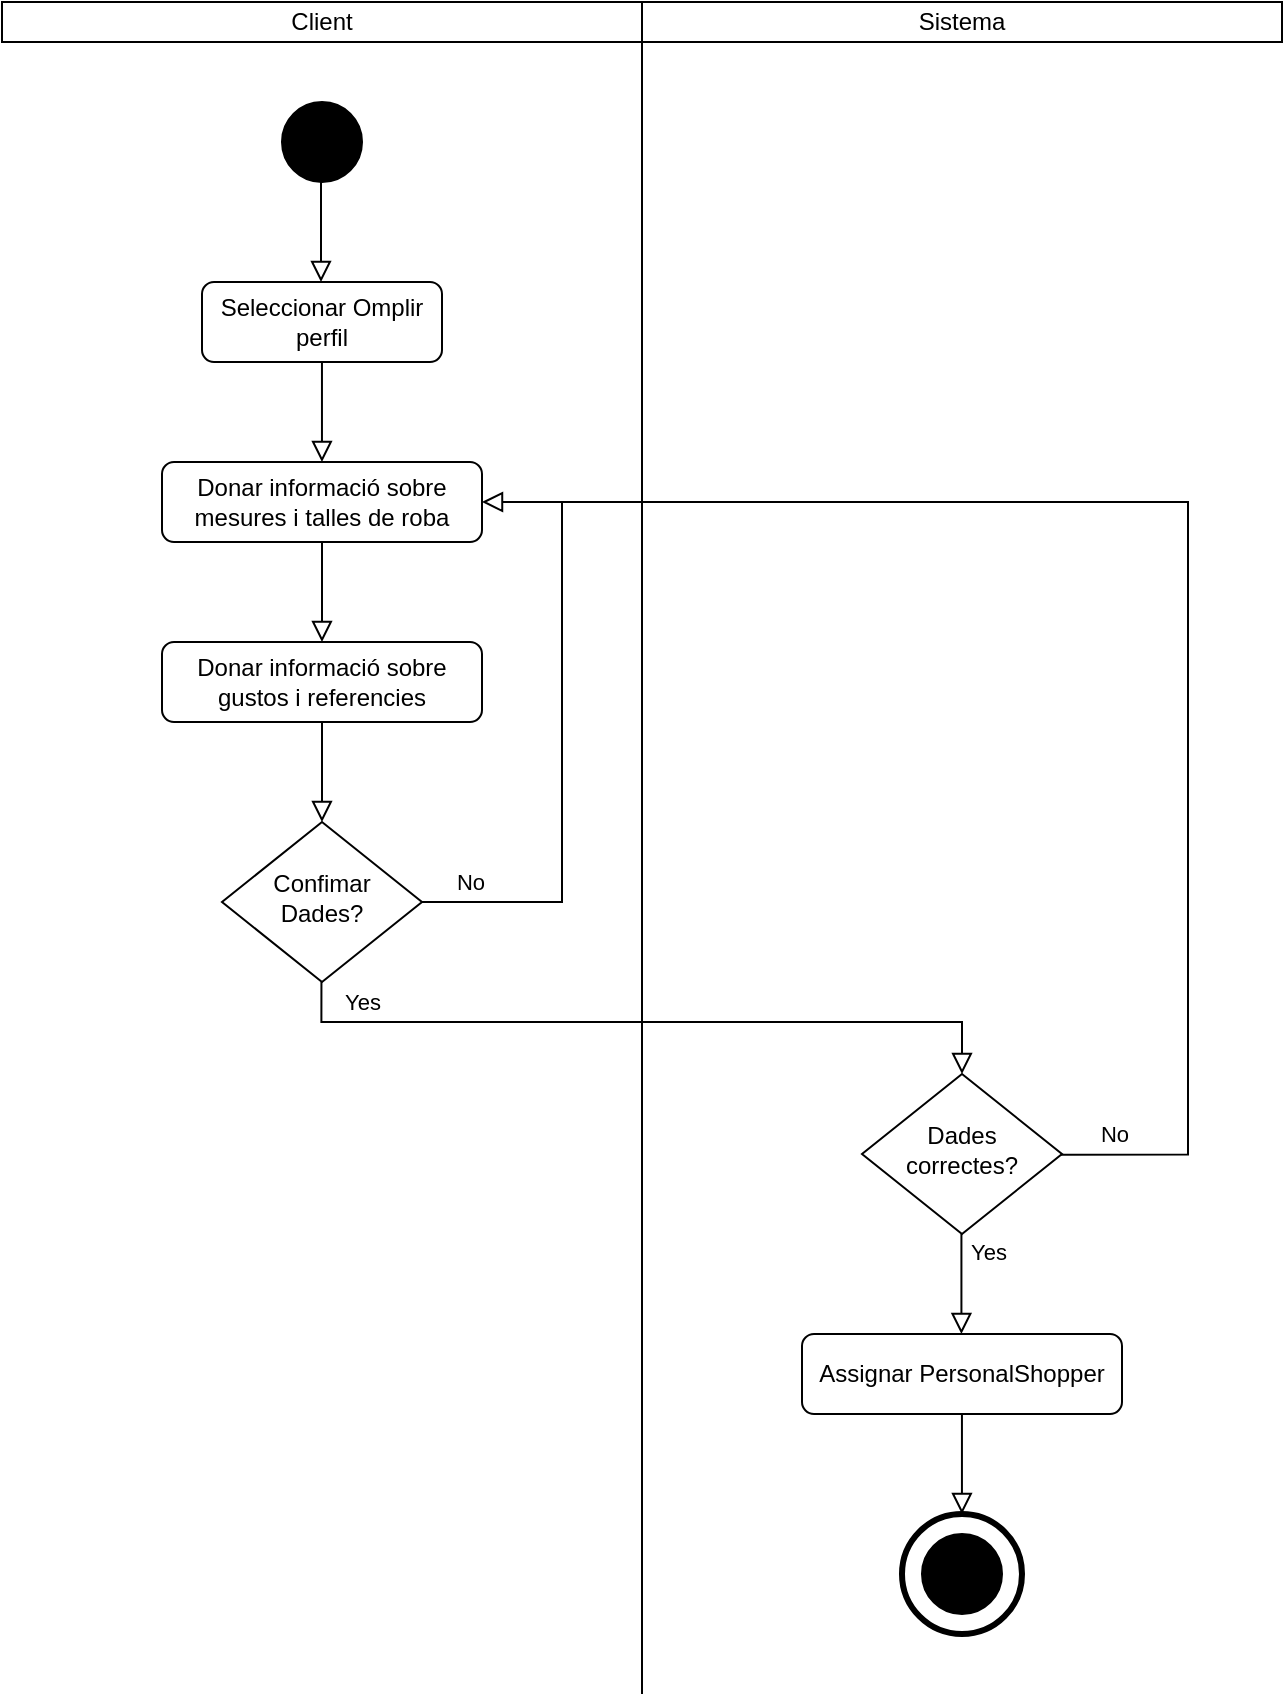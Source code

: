 <mxfile version="22.1.3" type="google">
  <diagram id="C5RBs43oDa-KdzZeNtuy" name="Page-1">
    <mxGraphModel grid="1" page="1" gridSize="10" guides="1" tooltips="1" connect="1" arrows="1" fold="1" pageScale="1" pageWidth="827" pageHeight="1169" math="0" shadow="0">
      <root>
        <mxCell id="WIyWlLk6GJQsqaUBKTNV-0" />
        <mxCell id="WIyWlLk6GJQsqaUBKTNV-1" parent="WIyWlLk6GJQsqaUBKTNV-0" />
        <mxCell id="hzm5nS-1-b3PMZsYFxRv-0" value="Seleccionar Omplir perfil" style="rounded=1;whiteSpace=wrap;html=1;fontSize=12;glass=0;strokeWidth=1;shadow=0;" vertex="1" parent="WIyWlLk6GJQsqaUBKTNV-1">
          <mxGeometry x="194" y="302" width="120" height="40" as="geometry" />
        </mxCell>
        <mxCell id="hzm5nS-1-b3PMZsYFxRv-1" value="" style="ellipse;whiteSpace=wrap;html=1;aspect=fixed;fillColor=#000000;" vertex="1" parent="WIyWlLk6GJQsqaUBKTNV-1">
          <mxGeometry x="234" y="212" width="40" height="40" as="geometry" />
        </mxCell>
        <mxCell id="hzm5nS-1-b3PMZsYFxRv-2" value="" style="rounded=0;html=1;jettySize=auto;orthogonalLoop=1;fontSize=11;endArrow=block;endFill=0;endSize=8;strokeWidth=1;shadow=0;labelBackgroundColor=none;edgeStyle=orthogonalEdgeStyle;" edge="1" parent="WIyWlLk6GJQsqaUBKTNV-1">
          <mxGeometry relative="1" as="geometry">
            <mxPoint x="253.5" y="252" as="sourcePoint" />
            <mxPoint x="253.5" y="302" as="targetPoint" />
          </mxGeometry>
        </mxCell>
        <mxCell id="hzm5nS-1-b3PMZsYFxRv-4" value="" style="rounded=0;html=1;jettySize=auto;orthogonalLoop=1;fontSize=11;endArrow=block;endFill=0;endSize=8;strokeWidth=1;shadow=0;labelBackgroundColor=none;edgeStyle=orthogonalEdgeStyle;" edge="1" parent="WIyWlLk6GJQsqaUBKTNV-1">
          <mxGeometry relative="1" as="geometry">
            <mxPoint x="253.98" y="342" as="sourcePoint" />
            <mxPoint x="253.98" y="392" as="targetPoint" />
          </mxGeometry>
        </mxCell>
        <mxCell id="hzm5nS-1-b3PMZsYFxRv-5" value="Donar informació sobre mesures i talles de roba" style="rounded=1;whiteSpace=wrap;html=1;fontSize=12;glass=0;strokeWidth=1;shadow=0;" vertex="1" parent="WIyWlLk6GJQsqaUBKTNV-1">
          <mxGeometry x="174" y="392" width="160" height="40" as="geometry" />
        </mxCell>
        <mxCell id="hzm5nS-1-b3PMZsYFxRv-8" value="" style="rounded=0;html=1;jettySize=auto;orthogonalLoop=1;fontSize=11;endArrow=block;endFill=0;endSize=8;strokeWidth=1;shadow=0;labelBackgroundColor=none;edgeStyle=orthogonalEdgeStyle;" edge="1" parent="WIyWlLk6GJQsqaUBKTNV-1">
          <mxGeometry relative="1" as="geometry">
            <mxPoint x="253.99" y="432" as="sourcePoint" />
            <mxPoint x="253.99" y="482" as="targetPoint" />
          </mxGeometry>
        </mxCell>
        <mxCell id="hzm5nS-1-b3PMZsYFxRv-14" value="Confimar Dades?" style="rhombus;whiteSpace=wrap;html=1;shadow=0;fontFamily=Helvetica;fontSize=12;align=center;strokeWidth=1;spacing=6;spacingTop=-4;" vertex="1" parent="WIyWlLk6GJQsqaUBKTNV-1">
          <mxGeometry x="204.0" y="572" width="100" height="80" as="geometry" />
        </mxCell>
        <mxCell id="hzm5nS-1-b3PMZsYFxRv-15" value="Yes" style="rounded=0;html=1;jettySize=auto;orthogonalLoop=1;fontSize=11;endArrow=block;endFill=0;endSize=8;strokeWidth=1;shadow=0;labelBackgroundColor=none;edgeStyle=orthogonalEdgeStyle;entryX=0.5;entryY=0;entryDx=0;entryDy=0;" edge="1" parent="WIyWlLk6GJQsqaUBKTNV-1" target="gdtwytJyW-MPaigm0BIS-9">
          <mxGeometry x="-0.782" y="10" relative="1" as="geometry">
            <mxPoint as="offset" />
            <mxPoint x="574" y="702" as="targetPoint" />
            <mxPoint x="253.72" y="652" as="sourcePoint" />
            <Array as="points">
              <mxPoint x="254" y="672" />
              <mxPoint x="574" y="672" />
            </Array>
          </mxGeometry>
        </mxCell>
        <mxCell id="hzm5nS-1-b3PMZsYFxRv-16" value="No" style="edgeStyle=orthogonalEdgeStyle;rounded=0;html=1;jettySize=auto;orthogonalLoop=1;fontSize=11;endArrow=block;endFill=0;endSize=8;strokeWidth=1;shadow=0;labelBackgroundColor=none;entryX=1;entryY=0.5;entryDx=0;entryDy=0;" edge="1" parent="WIyWlLk6GJQsqaUBKTNV-1" target="hzm5nS-1-b3PMZsYFxRv-5">
          <mxGeometry x="-0.846" y="10" relative="1" as="geometry">
            <mxPoint as="offset" />
            <mxPoint x="313.98" y="502" as="targetPoint" />
            <mxPoint x="303.98" y="612" as="sourcePoint" />
            <Array as="points">
              <mxPoint x="374" y="612" />
              <mxPoint x="374" y="412" />
            </Array>
          </mxGeometry>
        </mxCell>
        <mxCell id="hzm5nS-1-b3PMZsYFxRv-19" value="Donar informació sobre gustos i referencies" style="rounded=1;whiteSpace=wrap;html=1;fontSize=12;glass=0;strokeWidth=1;shadow=0;" vertex="1" parent="WIyWlLk6GJQsqaUBKTNV-1">
          <mxGeometry x="174" y="482" width="160" height="40" as="geometry" />
        </mxCell>
        <mxCell id="hzm5nS-1-b3PMZsYFxRv-20" value="" style="rounded=0;html=1;jettySize=auto;orthogonalLoop=1;fontSize=11;endArrow=block;endFill=0;endSize=8;strokeWidth=1;shadow=0;labelBackgroundColor=none;edgeStyle=orthogonalEdgeStyle;" edge="1" parent="WIyWlLk6GJQsqaUBKTNV-1">
          <mxGeometry relative="1" as="geometry">
            <mxPoint x="253.99" y="522" as="sourcePoint" />
            <mxPoint x="253.99" y="572" as="targetPoint" />
          </mxGeometry>
        </mxCell>
        <mxCell id="gdtwytJyW-MPaigm0BIS-0" value="" style="endArrow=none;html=1;rounded=0;" edge="1" parent="WIyWlLk6GJQsqaUBKTNV-1">
          <mxGeometry width="50" height="50" relative="1" as="geometry">
            <mxPoint x="414" y="1008" as="sourcePoint" />
            <mxPoint x="414" y="182" as="targetPoint" />
          </mxGeometry>
        </mxCell>
        <mxCell id="gdtwytJyW-MPaigm0BIS-1" value="Client" style="rounded=0;whiteSpace=wrap;html=1;" vertex="1" parent="WIyWlLk6GJQsqaUBKTNV-1">
          <mxGeometry x="94" y="162" width="320" height="20" as="geometry" />
        </mxCell>
        <mxCell id="gdtwytJyW-MPaigm0BIS-2" value="Sistema" style="rounded=0;whiteSpace=wrap;html=1;" vertex="1" parent="WIyWlLk6GJQsqaUBKTNV-1">
          <mxGeometry x="414" y="162" width="320" height="20" as="geometry" />
        </mxCell>
        <mxCell id="gdtwytJyW-MPaigm0BIS-5" value="" style="ellipse;whiteSpace=wrap;html=1;aspect=fixed;fillColor=#000000;" vertex="1" parent="WIyWlLk6GJQsqaUBKTNV-1">
          <mxGeometry x="554" y="928" width="40" height="40" as="geometry" />
        </mxCell>
        <mxCell id="gdtwytJyW-MPaigm0BIS-6" value="" style="ellipse;whiteSpace=wrap;html=1;aspect=fixed;fillColor=none;strokeWidth=3;" vertex="1" parent="WIyWlLk6GJQsqaUBKTNV-1">
          <mxGeometry x="544" y="918" width="60" height="60" as="geometry" />
        </mxCell>
        <mxCell id="gdtwytJyW-MPaigm0BIS-7" value="Assignar PersonalShopper" style="rounded=1;whiteSpace=wrap;html=1;fontSize=12;glass=0;strokeWidth=1;shadow=0;" vertex="1" parent="WIyWlLk6GJQsqaUBKTNV-1">
          <mxGeometry x="494" y="828" width="160" height="40" as="geometry" />
        </mxCell>
        <mxCell id="gdtwytJyW-MPaigm0BIS-8" value="" style="rounded=0;html=1;jettySize=auto;orthogonalLoop=1;fontSize=11;endArrow=block;endFill=0;endSize=8;strokeWidth=1;shadow=0;labelBackgroundColor=none;edgeStyle=orthogonalEdgeStyle;" edge="1" parent="WIyWlLk6GJQsqaUBKTNV-1">
          <mxGeometry relative="1" as="geometry">
            <mxPoint x="573.97" y="868" as="sourcePoint" />
            <mxPoint x="573.97" y="918" as="targetPoint" />
          </mxGeometry>
        </mxCell>
        <mxCell id="gdtwytJyW-MPaigm0BIS-9" value="Dades correctes?" style="rhombus;whiteSpace=wrap;html=1;shadow=0;fontFamily=Helvetica;fontSize=12;align=center;strokeWidth=1;spacing=6;spacingTop=-4;" vertex="1" parent="WIyWlLk6GJQsqaUBKTNV-1">
          <mxGeometry x="524" y="698" width="100" height="80" as="geometry" />
        </mxCell>
        <mxCell id="gdtwytJyW-MPaigm0BIS-10" value="" style="rounded=0;html=1;jettySize=auto;orthogonalLoop=1;fontSize=11;endArrow=block;endFill=0;endSize=8;strokeWidth=1;shadow=0;labelBackgroundColor=none;edgeStyle=orthogonalEdgeStyle;" edge="1" parent="WIyWlLk6GJQsqaUBKTNV-1">
          <mxGeometry relative="1" as="geometry">
            <mxPoint x="573.71" y="778" as="sourcePoint" />
            <mxPoint x="573.71" y="828" as="targetPoint" />
          </mxGeometry>
        </mxCell>
        <mxCell id="gdtwytJyW-MPaigm0BIS-13" value="Yes" style="edgeLabel;html=1;align=center;verticalAlign=middle;resizable=0;points=[];" connectable="0" vertex="1" parent="gdtwytJyW-MPaigm0BIS-10">
          <mxGeometry x="-0.424" relative="1" as="geometry">
            <mxPoint x="13" y="-6" as="offset" />
          </mxGeometry>
        </mxCell>
        <mxCell id="gdtwytJyW-MPaigm0BIS-14" value="No" style="edgeStyle=orthogonalEdgeStyle;rounded=0;html=1;jettySize=auto;orthogonalLoop=1;fontSize=11;endArrow=none;endFill=0;endSize=8;strokeWidth=1;shadow=0;labelBackgroundColor=none;exitX=1.002;exitY=0.504;exitDx=0;exitDy=0;exitPerimeter=0;" edge="1" parent="WIyWlLk6GJQsqaUBKTNV-1">
          <mxGeometry x="-0.924" y="10" relative="1" as="geometry">
            <mxPoint as="offset" />
            <mxPoint x="373" y="412" as="targetPoint" />
            <mxPoint x="623.2" y="738.32" as="sourcePoint" />
            <Array as="points">
              <mxPoint x="687" y="738" />
              <mxPoint x="687" y="412" />
            </Array>
          </mxGeometry>
        </mxCell>
      </root>
    </mxGraphModel>
  </diagram>
</mxfile>
